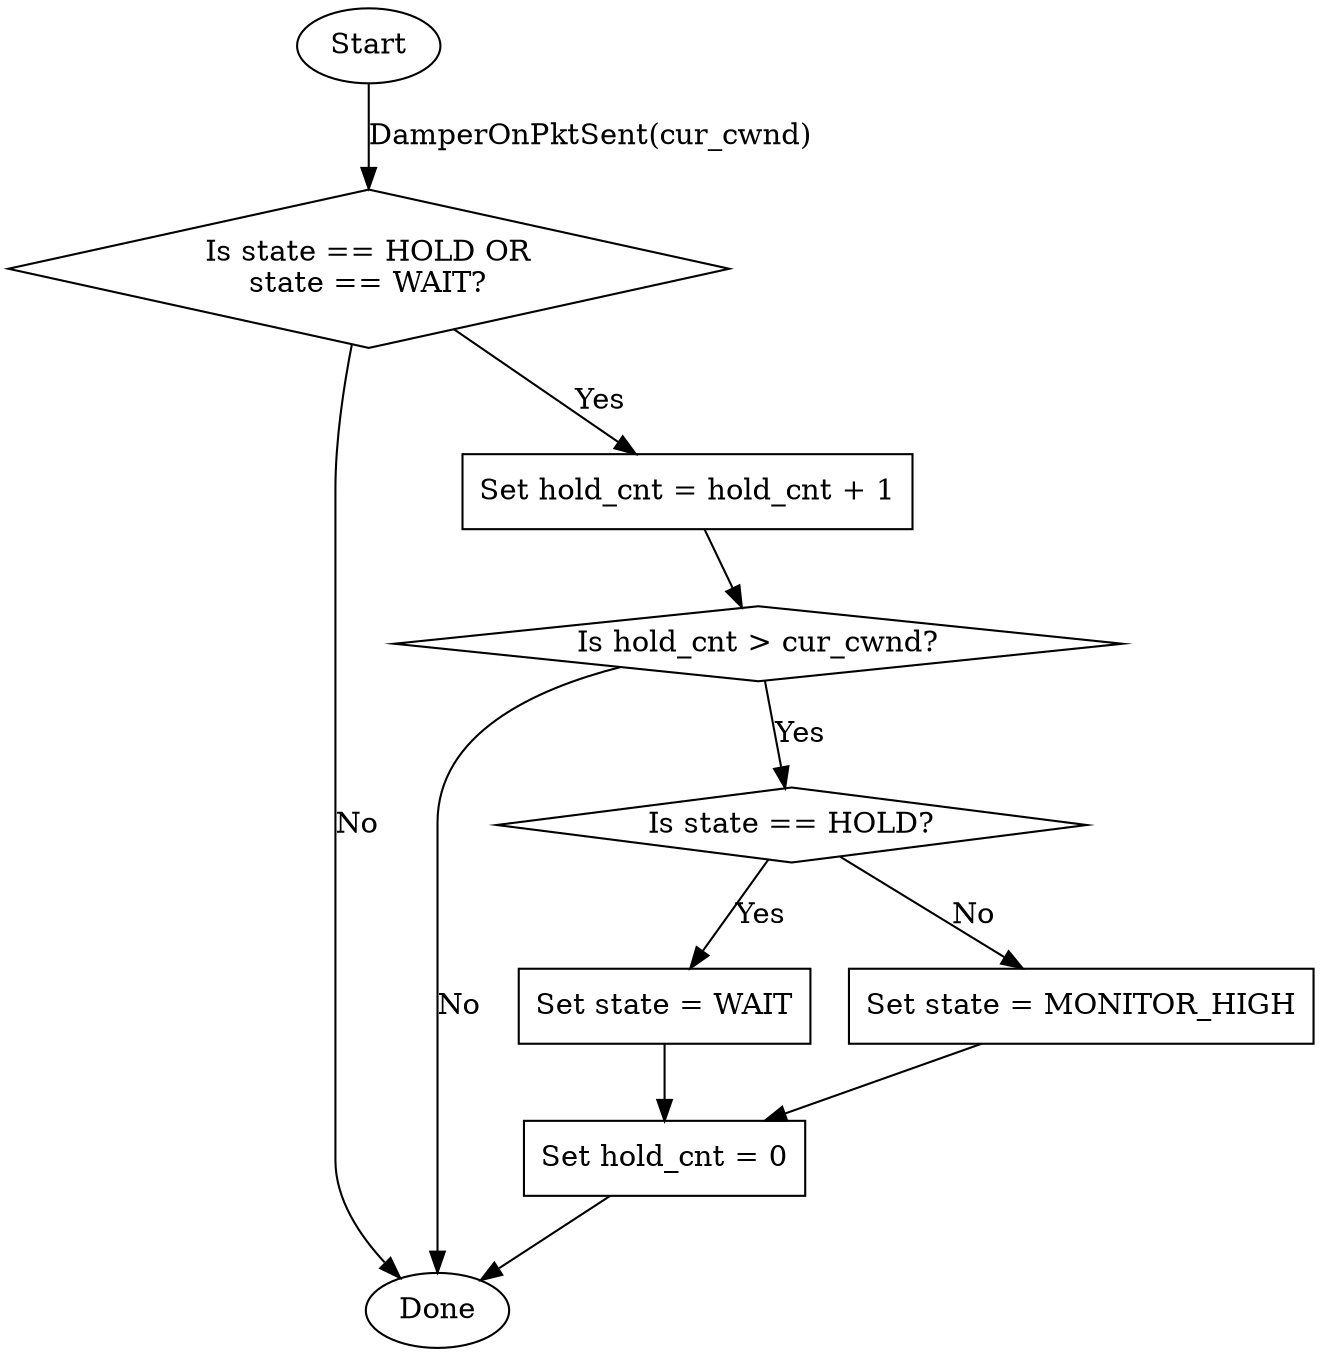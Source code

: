 digraph sliq_copa3_damperonpktsent {
    strt [ shape = ellipse, label = "Start" ];
    done [ shape = ellipse, label = "Done" ];
    blk1 [ shape = box,     label = "Set hold_cnt = hold_cnt + 1" ];
    blk2 [ shape = box,     label = "Set state = WAIT" ];
    blk3 [ shape = box,     label = "Set state = MONITOR_HIGH" ];
    blk4 [ shape = box,     label = "Set hold_cnt = 0" ];
    dsc1 [ shape = diamond, label = "Is state == HOLD OR\nstate == WAIT?" ];
    dsc2 [ shape = diamond, label = "Is hold_cnt > cur_cwnd?" ];
    dsc3 [ shape = diamond, label = "Is state == HOLD?" ];

    strt -> dsc1 [ label = "DamperOnPktSent(cur_cwnd)" ];
    dsc1 -> blk1 [ label = "Yes" ];
    dsc1 -> done [ label = "No" ];
    blk1 -> dsc2;
    dsc2 -> dsc3 [ label = "Yes" ];
    dsc2 -> done [ label = "No" ];
    dsc3 -> blk2 [ label = "Yes" ];
    dsc3 -> blk3 [ label = "No" ];
    blk2 -> blk4;
    blk3 -> blk4;
    blk4 -> done;
}
